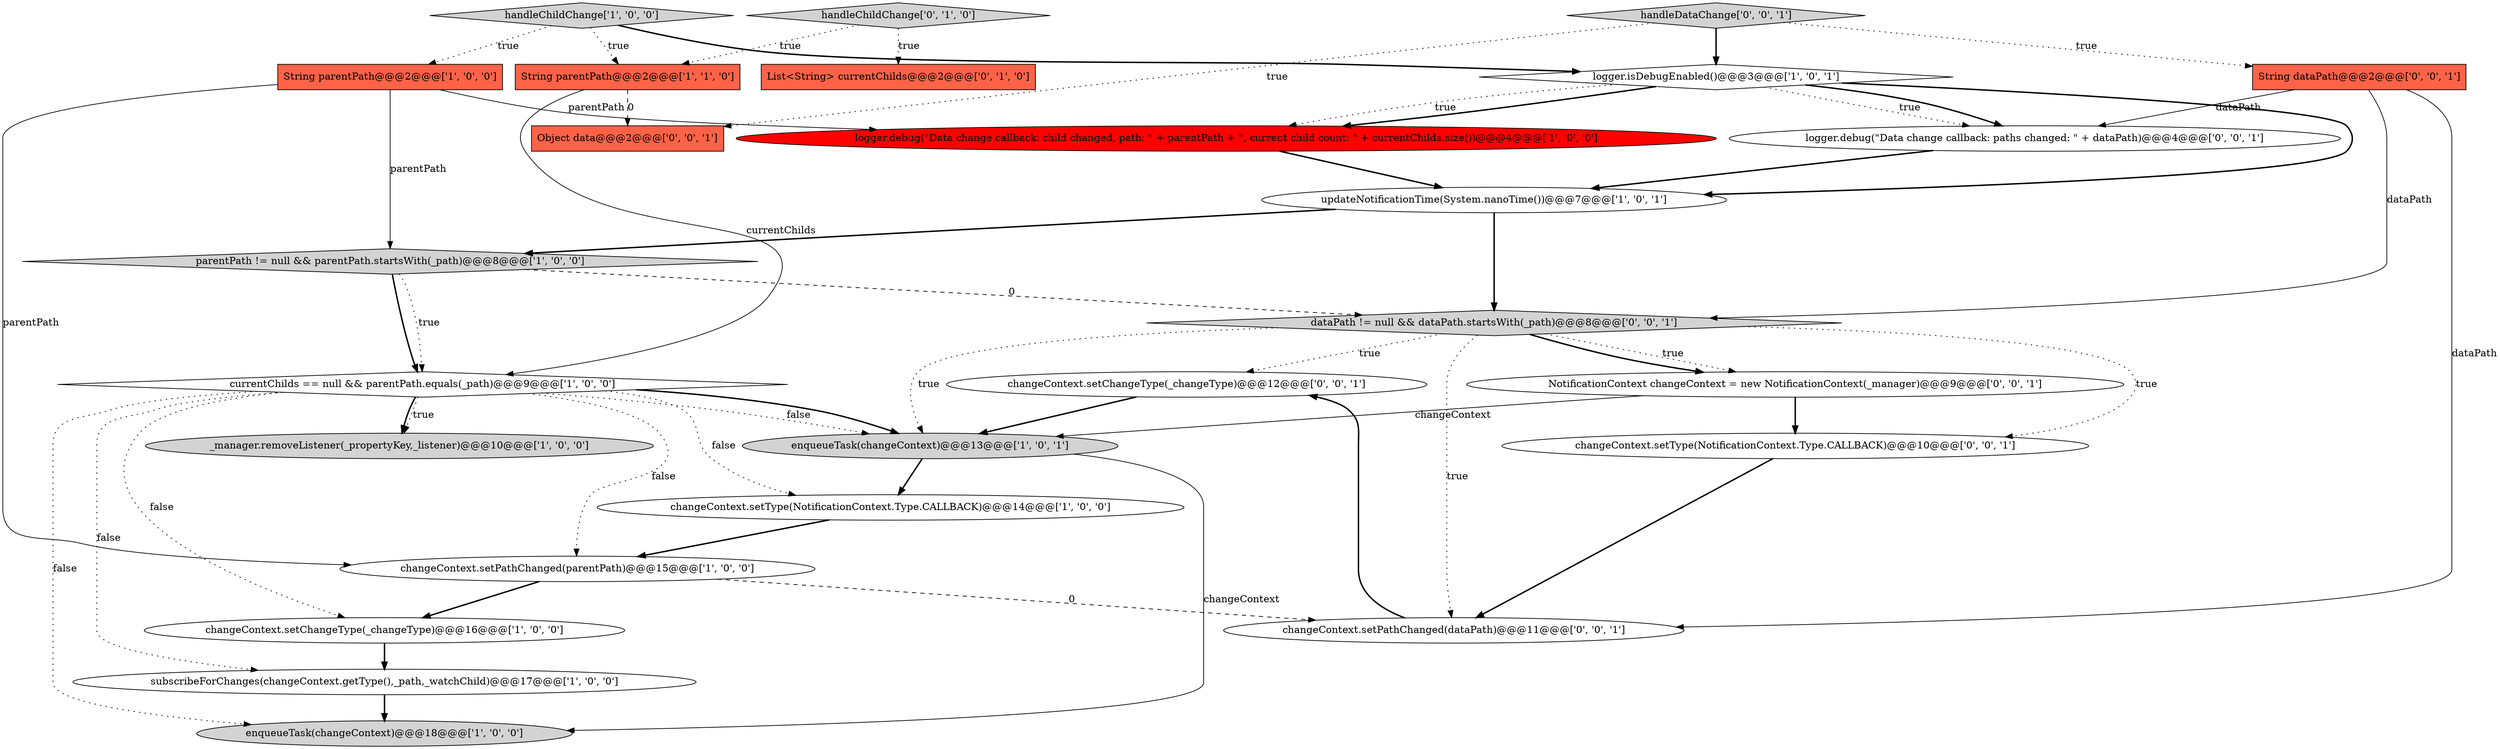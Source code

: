 digraph {
11 [style = filled, label = "logger.debug(\"Data change callback: child changed, path: \" + parentPath + \", current child count: \" + currentChilds.size())@@@4@@@['1', '0', '0']", fillcolor = red, shape = ellipse image = "AAA1AAABBB1BBB"];
4 [style = filled, label = "handleChildChange['1', '0', '0']", fillcolor = lightgray, shape = diamond image = "AAA0AAABBB1BBB"];
8 [style = filled, label = "enqueueTask(changeContext)@@@18@@@['1', '0', '0']", fillcolor = lightgray, shape = ellipse image = "AAA0AAABBB1BBB"];
13 [style = filled, label = "String parentPath@@@2@@@['1', '0', '0']", fillcolor = tomato, shape = box image = "AAA0AAABBB1BBB"];
0 [style = filled, label = "changeContext.setType(NotificationContext.Type.CALLBACK)@@@14@@@['1', '0', '0']", fillcolor = white, shape = ellipse image = "AAA0AAABBB1BBB"];
14 [style = filled, label = "String parentPath@@@2@@@['1', '1', '0']", fillcolor = tomato, shape = box image = "AAA0AAABBB1BBB"];
24 [style = filled, label = "changeContext.setChangeType(_changeType)@@@12@@@['0', '0', '1']", fillcolor = white, shape = ellipse image = "AAA0AAABBB3BBB"];
3 [style = filled, label = "subscribeForChanges(changeContext.getType(),_path,_watchChild)@@@17@@@['1', '0', '0']", fillcolor = white, shape = ellipse image = "AAA0AAABBB1BBB"];
16 [style = filled, label = "handleChildChange['0', '1', '0']", fillcolor = lightgray, shape = diamond image = "AAA0AAABBB2BBB"];
10 [style = filled, label = "_manager.removeListener(_propertyKey,_listener)@@@10@@@['1', '0', '0']", fillcolor = lightgray, shape = ellipse image = "AAA0AAABBB1BBB"];
19 [style = filled, label = "logger.debug(\"Data change callback: paths changed: \" + dataPath)@@@4@@@['0', '0', '1']", fillcolor = white, shape = ellipse image = "AAA0AAABBB3BBB"];
6 [style = filled, label = "updateNotificationTime(System.nanoTime())@@@7@@@['1', '0', '1']", fillcolor = white, shape = ellipse image = "AAA0AAABBB1BBB"];
23 [style = filled, label = "Object data@@@2@@@['0', '0', '1']", fillcolor = tomato, shape = box image = "AAA0AAABBB3BBB"];
15 [style = filled, label = "List<String> currentChilds@@@2@@@['0', '1', '0']", fillcolor = tomato, shape = box image = "AAA0AAABBB2BBB"];
5 [style = filled, label = "changeContext.setChangeType(_changeType)@@@16@@@['1', '0', '0']", fillcolor = white, shape = ellipse image = "AAA0AAABBB1BBB"];
7 [style = filled, label = "enqueueTask(changeContext)@@@13@@@['1', '0', '1']", fillcolor = lightgray, shape = ellipse image = "AAA0AAABBB1BBB"];
18 [style = filled, label = "changeContext.setType(NotificationContext.Type.CALLBACK)@@@10@@@['0', '0', '1']", fillcolor = white, shape = ellipse image = "AAA0AAABBB3BBB"];
20 [style = filled, label = "NotificationContext changeContext = new NotificationContext(_manager)@@@9@@@['0', '0', '1']", fillcolor = white, shape = ellipse image = "AAA0AAABBB3BBB"];
12 [style = filled, label = "changeContext.setPathChanged(parentPath)@@@15@@@['1', '0', '0']", fillcolor = white, shape = ellipse image = "AAA0AAABBB1BBB"];
1 [style = filled, label = "parentPath != null && parentPath.startsWith(_path)@@@8@@@['1', '0', '0']", fillcolor = lightgray, shape = diamond image = "AAA0AAABBB1BBB"];
9 [style = filled, label = "logger.isDebugEnabled()@@@3@@@['1', '0', '1']", fillcolor = white, shape = diamond image = "AAA0AAABBB1BBB"];
17 [style = filled, label = "handleDataChange['0', '0', '1']", fillcolor = lightgray, shape = diamond image = "AAA0AAABBB3BBB"];
25 [style = filled, label = "dataPath != null && dataPath.startsWith(_path)@@@8@@@['0', '0', '1']", fillcolor = lightgray, shape = diamond image = "AAA0AAABBB3BBB"];
21 [style = filled, label = "changeContext.setPathChanged(dataPath)@@@11@@@['0', '0', '1']", fillcolor = white, shape = ellipse image = "AAA0AAABBB3BBB"];
2 [style = filled, label = "currentChilds == null && parentPath.equals(_path)@@@9@@@['1', '0', '0']", fillcolor = white, shape = diamond image = "AAA0AAABBB1BBB"];
22 [style = filled, label = "String dataPath@@@2@@@['0', '0', '1']", fillcolor = tomato, shape = box image = "AAA0AAABBB3BBB"];
7->8 [style = solid, label="changeContext"];
5->3 [style = bold, label=""];
4->9 [style = bold, label=""];
14->2 [style = solid, label="currentChilds"];
20->7 [style = solid, label="changeContext"];
9->11 [style = bold, label=""];
12->5 [style = bold, label=""];
6->25 [style = bold, label=""];
22->25 [style = solid, label="dataPath"];
22->19 [style = solid, label="dataPath"];
13->11 [style = solid, label="parentPath"];
9->11 [style = dotted, label="true"];
2->3 [style = dotted, label="false"];
11->6 [style = bold, label=""];
0->12 [style = bold, label=""];
22->21 [style = solid, label="dataPath"];
17->9 [style = bold, label=""];
25->24 [style = dotted, label="true"];
7->0 [style = bold, label=""];
21->24 [style = bold, label=""];
2->0 [style = dotted, label="false"];
4->14 [style = dotted, label="true"];
2->10 [style = bold, label=""];
19->6 [style = bold, label=""];
13->1 [style = solid, label="parentPath"];
12->21 [style = dashed, label="0"];
25->7 [style = dotted, label="true"];
17->23 [style = dotted, label="true"];
9->6 [style = bold, label=""];
25->18 [style = dotted, label="true"];
2->7 [style = dotted, label="false"];
13->12 [style = solid, label="parentPath"];
20->18 [style = bold, label=""];
4->13 [style = dotted, label="true"];
6->1 [style = bold, label=""];
25->20 [style = bold, label=""];
9->19 [style = dotted, label="true"];
2->12 [style = dotted, label="false"];
14->23 [style = dashed, label="0"];
2->5 [style = dotted, label="false"];
3->8 [style = bold, label=""];
25->20 [style = dotted, label="true"];
16->14 [style = dotted, label="true"];
2->8 [style = dotted, label="false"];
9->19 [style = bold, label=""];
17->22 [style = dotted, label="true"];
1->2 [style = bold, label=""];
2->7 [style = bold, label=""];
18->21 [style = bold, label=""];
1->2 [style = dotted, label="true"];
1->25 [style = dashed, label="0"];
24->7 [style = bold, label=""];
25->21 [style = dotted, label="true"];
2->10 [style = dotted, label="true"];
16->15 [style = dotted, label="true"];
}
